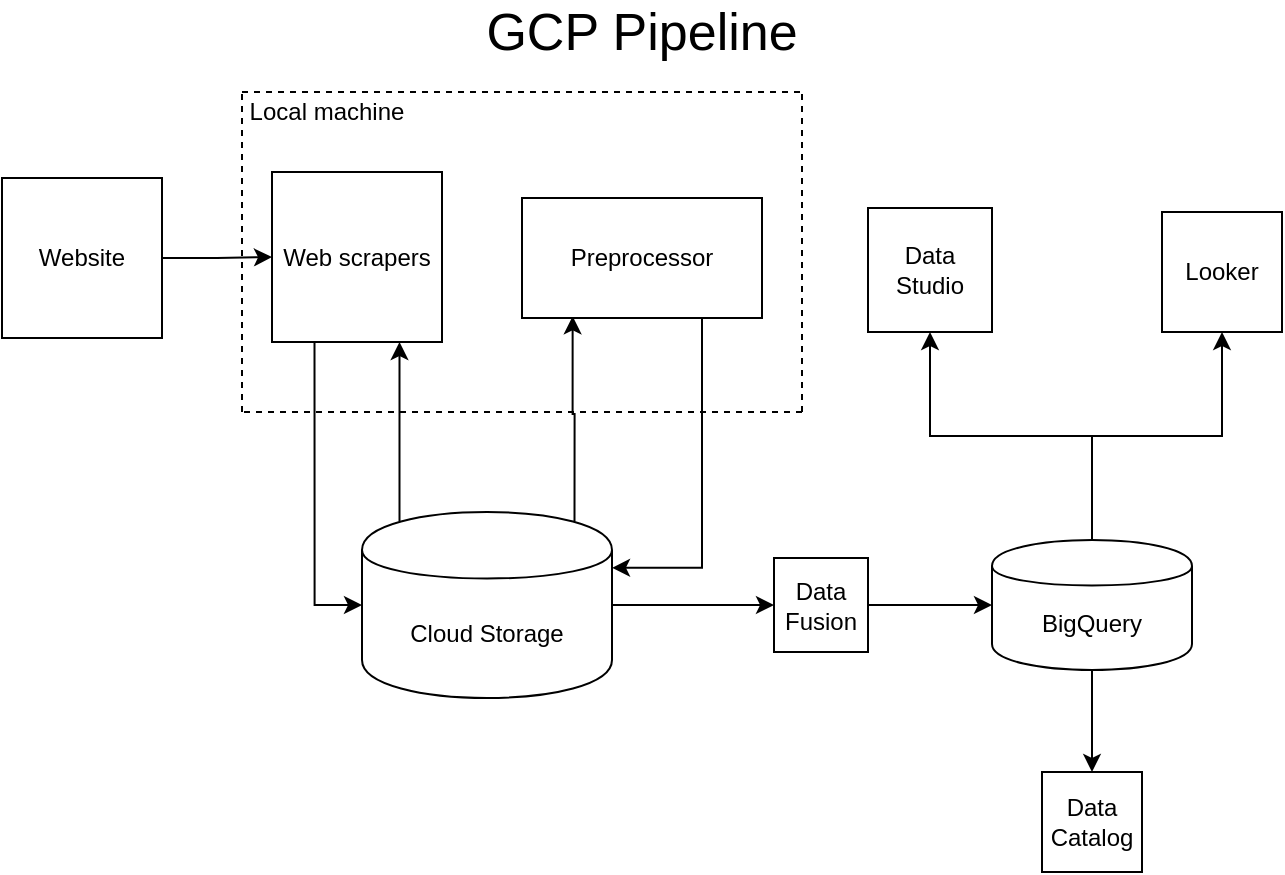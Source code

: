 <mxGraphModel dx="931" dy="620" grid="1" gridSize="10" guides="1" tooltips="1" connect="1" arrows="1" fold="1" page="1" pageScale="1" pageWidth="850" pageHeight="1100" background="#ffffff"><root><mxCell id="0"/><mxCell id="1" parent="0"/><mxCell id="7" style="edgeStyle=orthogonalEdgeStyle;rounded=0;html=1;exitX=1;exitY=0.5;entryX=0;entryY=0.5;jettySize=auto;orthogonalLoop=1;" parent="1" source="2" target="4" edge="1"><mxGeometry relative="1" as="geometry"/></mxCell><mxCell id="2" value="Website" style="rounded=0;whiteSpace=wrap;html=1;" parent="1" vertex="1"><mxGeometry x="80" y="123" width="80" height="80" as="geometry"/></mxCell><mxCell id="3" value="" style="endArrow=none;dashed=1;html=1;" parent="1" edge="1"><mxGeometry width="50" height="50" relative="1" as="geometry"><mxPoint x="200" y="240" as="sourcePoint"/><mxPoint x="200" y="80" as="targetPoint"/></mxGeometry></mxCell><mxCell id="55" style="edgeStyle=orthogonalEdgeStyle;rounded=0;html=1;exitX=0.25;exitY=1;entryX=0;entryY=0.5;jettySize=auto;orthogonalLoop=1;fontSize=12;" edge="1" parent="1" source="4" target="11"><mxGeometry relative="1" as="geometry"/></mxCell><mxCell id="4" value="Web scrapers" style="whiteSpace=wrap;html=1;aspect=fixed;" parent="1" vertex="1"><mxGeometry x="215" y="120" width="85" height="85" as="geometry"/></mxCell><mxCell id="57" style="edgeStyle=orthogonalEdgeStyle;rounded=0;html=1;exitX=0.15;exitY=0.05;exitPerimeter=0;jettySize=auto;orthogonalLoop=1;fontSize=12;entryX=0.75;entryY=1;" edge="1" parent="1" source="11" target="4"><mxGeometry relative="1" as="geometry"><mxPoint x="278.655" y="210" as="targetPoint"/><Array as="points"/></mxGeometry></mxCell><mxCell id="58" style="edgeStyle=orthogonalEdgeStyle;rounded=0;html=1;exitX=1;exitY=0.5;jettySize=auto;orthogonalLoop=1;fontSize=12;entryX=0;entryY=0.5;" edge="1" parent="1" source="11" target="38"><mxGeometry relative="1" as="geometry"><mxPoint x="440" y="336.552" as="targetPoint"/><Array as="points"/></mxGeometry></mxCell><mxCell id="64" style="edgeStyle=orthogonalEdgeStyle;rounded=0;html=1;exitX=0.85;exitY=0.05;exitPerimeter=0;entryX=0.211;entryY=0.986;jettySize=auto;orthogonalLoop=1;fontSize=12;entryPerimeter=0;" edge="1" parent="1" source="11" target="65"><mxGeometry relative="1" as="geometry"><mxPoint x="362.793" y="210.345" as="targetPoint"/><Array as="points"><mxPoint x="366" y="241"/><mxPoint x="366" y="241"/></Array></mxGeometry></mxCell><mxCell id="11" value="Cloud Storage" style="shape=cylinder;whiteSpace=wrap;html=1;boundedLbl=1;" parent="1" vertex="1"><mxGeometry x="260" y="290" width="125" height="93" as="geometry"/></mxCell><mxCell id="13" value="" style="endArrow=none;dashed=1;html=1;" parent="1" edge="1"><mxGeometry width="50" height="50" relative="1" as="geometry"><mxPoint x="200" y="80" as="sourcePoint"/><mxPoint x="480" y="80" as="targetPoint"/></mxGeometry></mxCell><mxCell id="14" value="" style="endArrow=none;dashed=1;html=1;" parent="1" edge="1"><mxGeometry width="50" height="50" relative="1" as="geometry"><mxPoint x="480" y="240" as="sourcePoint"/><mxPoint x="480" y="80" as="targetPoint"/></mxGeometry></mxCell><mxCell id="15" value="" style="endArrow=none;dashed=1;html=1;" parent="1" edge="1"><mxGeometry width="50" height="50" relative="1" as="geometry"><mxPoint x="480" y="240" as="sourcePoint"/><mxPoint x="200" y="240" as="targetPoint"/></mxGeometry></mxCell><mxCell id="17" value="Local machine" style="text;html=1;strokeColor=none;fillColor=none;align=center;verticalAlign=middle;whiteSpace=wrap;rounded=0;" parent="1" vertex="1"><mxGeometry x="200" y="80" width="85" height="20" as="geometry"/></mxCell><mxCell id="22" style="edgeStyle=orthogonalEdgeStyle;rounded=0;html=1;exitX=0.5;exitY=0;entryX=0.5;entryY=1;jettySize=auto;orthogonalLoop=1;" parent="1" source="19" target="21" edge="1"><mxGeometry relative="1" as="geometry"/></mxCell><mxCell id="42" style="edgeStyle=orthogonalEdgeStyle;rounded=0;html=1;exitX=0.5;exitY=1;entryX=0.5;entryY=0;jettySize=auto;orthogonalLoop=1;" edge="1" parent="1" source="19" target="41"><mxGeometry relative="1" as="geometry"/></mxCell><mxCell id="44" style="edgeStyle=orthogonalEdgeStyle;rounded=0;html=1;exitX=0.5;exitY=0;entryX=0.5;entryY=1;jettySize=auto;orthogonalLoop=1;" edge="1" parent="1" source="19" target="43"><mxGeometry relative="1" as="geometry"/></mxCell><mxCell id="19" value="BigQuery" style="shape=cylinder;whiteSpace=wrap;html=1;boundedLbl=1;" parent="1" vertex="1"><mxGeometry x="575" y="304" width="100" height="65" as="geometry"/></mxCell><mxCell id="21" value="Data Studio" style="whiteSpace=wrap;html=1;aspect=fixed;" parent="1" vertex="1"><mxGeometry x="513" y="138" width="62" height="62" as="geometry"/></mxCell><mxCell id="27" value="GCP Pipeline" style="text;html=1;strokeColor=none;fillColor=none;align=center;verticalAlign=middle;whiteSpace=wrap;rounded=0;fontSize=26;" parent="1" vertex="1"><mxGeometry x="80" y="40" width="640" height="20" as="geometry"/></mxCell><mxCell id="31" style="edgeStyle=orthogonalEdgeStyle;rounded=0;html=1;exitX=0;exitY=0.25;entryX=0;entryY=0.25;jettySize=auto;orthogonalLoop=1;" edge="1" parent="1"><mxGeometry relative="1" as="geometry"><mxPoint x="380" y="153" as="sourcePoint"/><mxPoint x="380" y="153" as="targetPoint"/></mxGeometry></mxCell><mxCell id="40" style="edgeStyle=orthogonalEdgeStyle;rounded=0;html=1;exitX=1;exitY=0.5;entryX=0;entryY=0.5;jettySize=auto;orthogonalLoop=1;" edge="1" parent="1" source="38" target="19"><mxGeometry relative="1" as="geometry"/></mxCell><mxCell id="38" value="Data Fusion" style="whiteSpace=wrap;html=1;aspect=fixed;" vertex="1" parent="1"><mxGeometry x="466" y="313" width="47" height="47" as="geometry"/></mxCell><mxCell id="41" value="Data Catalog" style="whiteSpace=wrap;html=1;aspect=fixed;" vertex="1" parent="1"><mxGeometry x="600" y="420" width="50" height="50" as="geometry"/></mxCell><mxCell id="43" value="Looker" style="whiteSpace=wrap;html=1;aspect=fixed;" vertex="1" parent="1"><mxGeometry x="660" y="140" width="60" height="60" as="geometry"/></mxCell><mxCell id="66" style="edgeStyle=orthogonalEdgeStyle;rounded=0;html=1;exitX=0.75;exitY=1;entryX=1;entryY=0.3;jettySize=auto;orthogonalLoop=1;fontSize=12;" edge="1" parent="1" source="65" target="11"><mxGeometry relative="1" as="geometry"/></mxCell><mxCell id="65" value="Preprocessor" style="rounded=0;whiteSpace=wrap;html=1;fontSize=12;" vertex="1" parent="1"><mxGeometry x="340" y="133" width="120" height="60" as="geometry"/></mxCell></root></mxGraphModel>